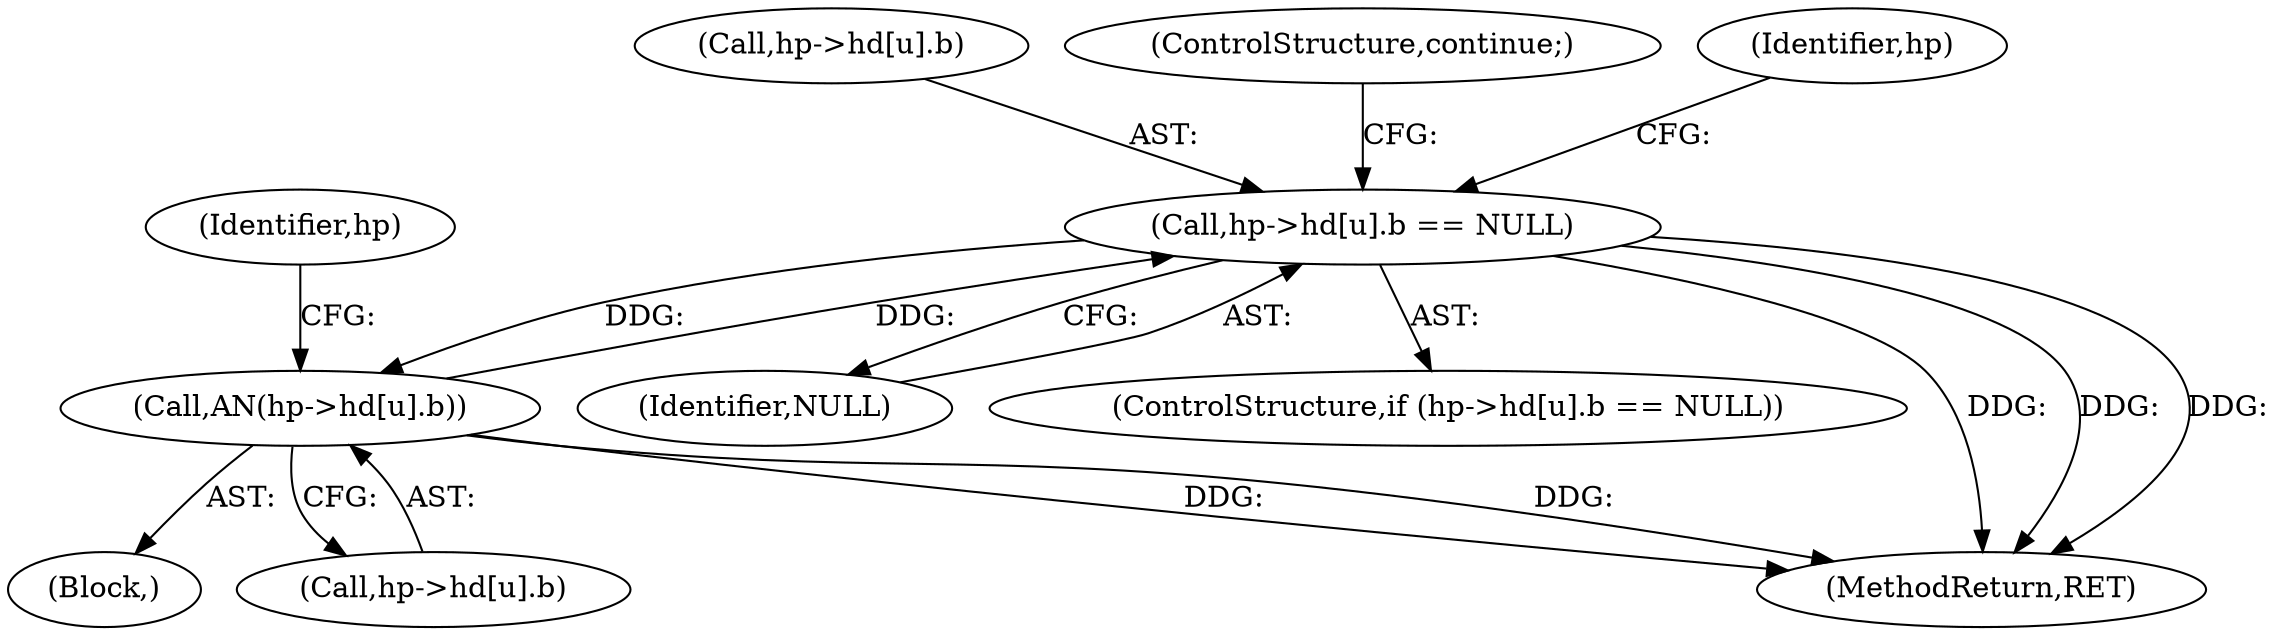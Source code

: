 digraph "0_Varnish-Cache_29870c8fe95e4e8a672f6f28c5fbe692bea09e9c@array" {
"1000126" [label="(Call,hp->hd[u].b == NULL)"];
"1000136" [label="(Call,AN(hp->hd[u].b))"];
"1000126" [label="(Call,hp->hd[u].b == NULL)"];
"1000148" [label="(Identifier,hp)"];
"1000124" [label="(Block,)"];
"1000136" [label="(Call,AN(hp->hd[u].b))"];
"1000134" [label="(Identifier,NULL)"];
"1000125" [label="(ControlStructure,if (hp->hd[u].b == NULL))"];
"1000126" [label="(Call,hp->hd[u].b == NULL)"];
"1000137" [label="(Call,hp->hd[u].b)"];
"1000127" [label="(Call,hp->hd[u].b)"];
"1000198" [label="(MethodReturn,RET)"];
"1000135" [label="(ControlStructure,continue;)"];
"1000140" [label="(Identifier,hp)"];
"1000126" -> "1000125"  [label="AST: "];
"1000126" -> "1000134"  [label="CFG: "];
"1000127" -> "1000126"  [label="AST: "];
"1000134" -> "1000126"  [label="AST: "];
"1000135" -> "1000126"  [label="CFG: "];
"1000140" -> "1000126"  [label="CFG: "];
"1000126" -> "1000198"  [label="DDG: "];
"1000126" -> "1000198"  [label="DDG: "];
"1000126" -> "1000198"  [label="DDG: "];
"1000136" -> "1000126"  [label="DDG: "];
"1000126" -> "1000136"  [label="DDG: "];
"1000136" -> "1000124"  [label="AST: "];
"1000136" -> "1000137"  [label="CFG: "];
"1000137" -> "1000136"  [label="AST: "];
"1000148" -> "1000136"  [label="CFG: "];
"1000136" -> "1000198"  [label="DDG: "];
"1000136" -> "1000198"  [label="DDG: "];
}
